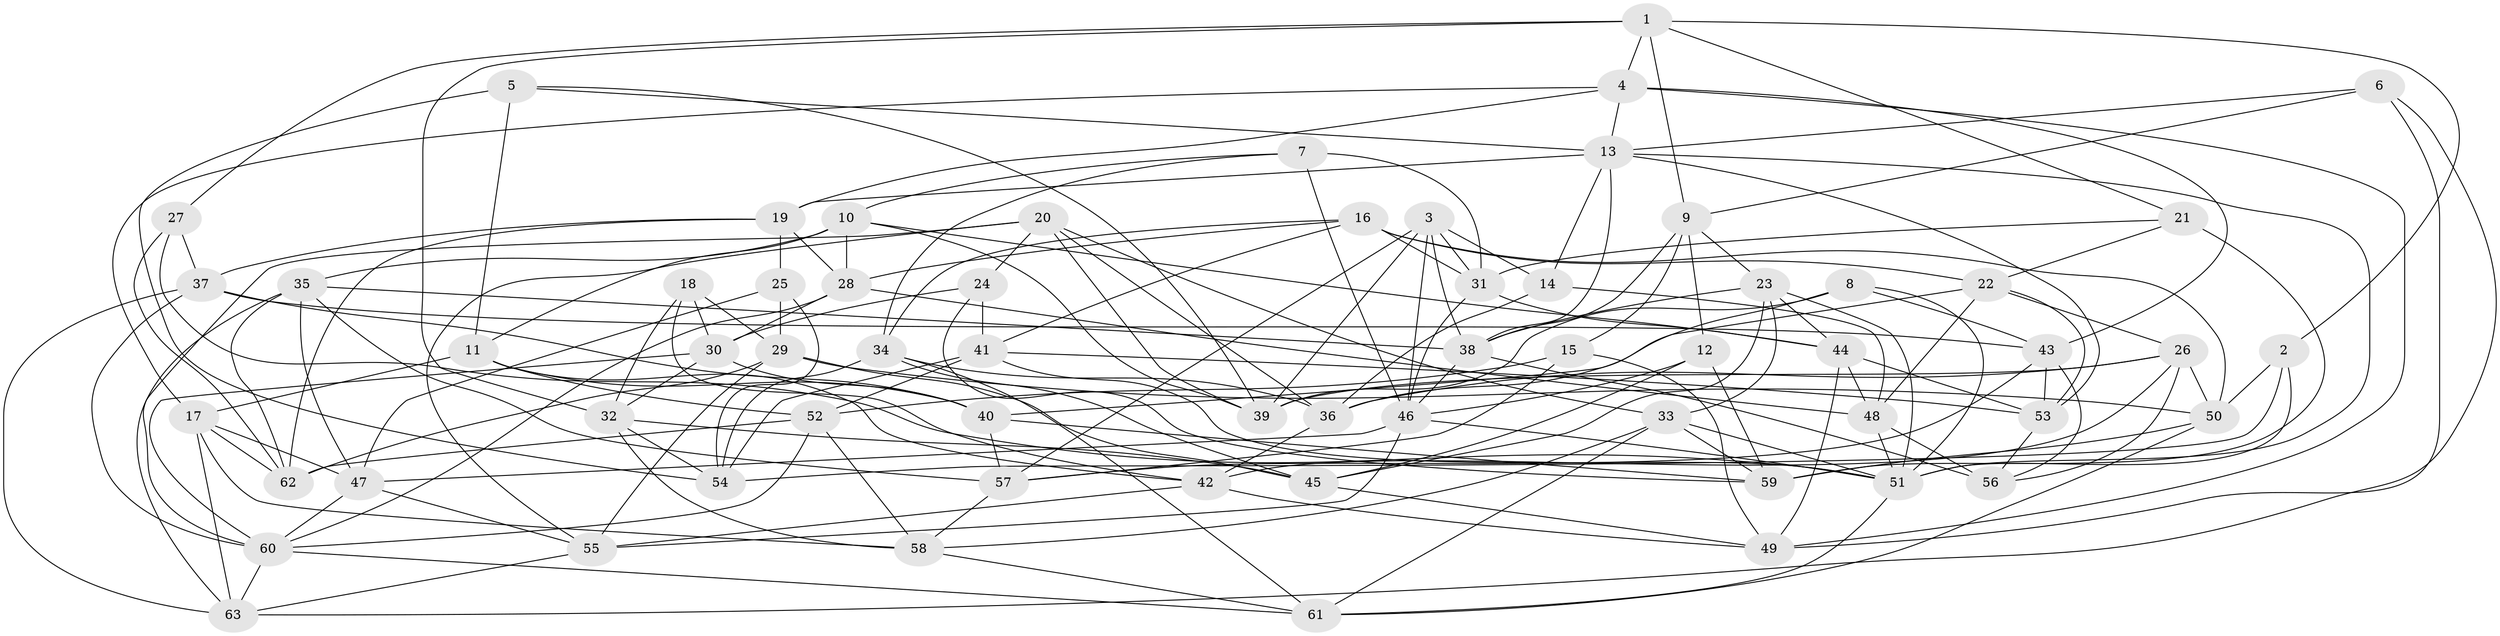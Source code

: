 // original degree distribution, {4: 1.0}
// Generated by graph-tools (version 1.1) at 2025/50/03/09/25 03:50:54]
// undirected, 63 vertices, 181 edges
graph export_dot {
graph [start="1"]
  node [color=gray90,style=filled];
  1;
  2;
  3;
  4;
  5;
  6;
  7;
  8;
  9;
  10;
  11;
  12;
  13;
  14;
  15;
  16;
  17;
  18;
  19;
  20;
  21;
  22;
  23;
  24;
  25;
  26;
  27;
  28;
  29;
  30;
  31;
  32;
  33;
  34;
  35;
  36;
  37;
  38;
  39;
  40;
  41;
  42;
  43;
  44;
  45;
  46;
  47;
  48;
  49;
  50;
  51;
  52;
  53;
  54;
  55;
  56;
  57;
  58;
  59;
  60;
  61;
  62;
  63;
  1 -- 2 [weight=1.0];
  1 -- 4 [weight=1.0];
  1 -- 9 [weight=1.0];
  1 -- 21 [weight=1.0];
  1 -- 27 [weight=1.0];
  1 -- 32 [weight=1.0];
  2 -- 50 [weight=1.0];
  2 -- 51 [weight=1.0];
  2 -- 54 [weight=1.0];
  3 -- 14 [weight=1.0];
  3 -- 31 [weight=1.0];
  3 -- 38 [weight=1.0];
  3 -- 39 [weight=1.0];
  3 -- 46 [weight=1.0];
  3 -- 57 [weight=1.0];
  4 -- 13 [weight=1.0];
  4 -- 17 [weight=1.0];
  4 -- 19 [weight=1.0];
  4 -- 43 [weight=1.0];
  4 -- 49 [weight=1.0];
  5 -- 11 [weight=1.0];
  5 -- 13 [weight=1.0];
  5 -- 39 [weight=1.0];
  5 -- 54 [weight=1.0];
  6 -- 9 [weight=1.0];
  6 -- 13 [weight=1.0];
  6 -- 49 [weight=1.0];
  6 -- 63 [weight=1.0];
  7 -- 10 [weight=1.0];
  7 -- 31 [weight=1.0];
  7 -- 34 [weight=1.0];
  7 -- 46 [weight=1.0];
  8 -- 36 [weight=1.0];
  8 -- 39 [weight=1.0];
  8 -- 43 [weight=1.0];
  8 -- 51 [weight=1.0];
  9 -- 12 [weight=1.0];
  9 -- 15 [weight=1.0];
  9 -- 23 [weight=1.0];
  9 -- 38 [weight=1.0];
  10 -- 11 [weight=1.0];
  10 -- 28 [weight=1.0];
  10 -- 35 [weight=1.0];
  10 -- 39 [weight=1.0];
  10 -- 44 [weight=1.0];
  11 -- 17 [weight=1.0];
  11 -- 40 [weight=1.0];
  11 -- 42 [weight=1.0];
  11 -- 52 [weight=1.0];
  12 -- 45 [weight=1.0];
  12 -- 46 [weight=1.0];
  12 -- 59 [weight=1.0];
  13 -- 14 [weight=1.0];
  13 -- 19 [weight=1.0];
  13 -- 38 [weight=1.0];
  13 -- 51 [weight=1.0];
  13 -- 53 [weight=1.0];
  14 -- 36 [weight=1.0];
  14 -- 48 [weight=1.0];
  15 -- 49 [weight=1.0];
  15 -- 52 [weight=1.0];
  15 -- 57 [weight=1.0];
  16 -- 22 [weight=1.0];
  16 -- 28 [weight=1.0];
  16 -- 31 [weight=1.0];
  16 -- 34 [weight=1.0];
  16 -- 41 [weight=1.0];
  16 -- 50 [weight=1.0];
  17 -- 47 [weight=1.0];
  17 -- 58 [weight=1.0];
  17 -- 62 [weight=1.0];
  17 -- 63 [weight=1.0];
  18 -- 29 [weight=1.0];
  18 -- 30 [weight=1.0];
  18 -- 32 [weight=1.0];
  18 -- 42 [weight=1.0];
  19 -- 25 [weight=1.0];
  19 -- 28 [weight=1.0];
  19 -- 37 [weight=1.0];
  19 -- 62 [weight=1.0];
  20 -- 24 [weight=1.0];
  20 -- 33 [weight=1.0];
  20 -- 36 [weight=1.0];
  20 -- 39 [weight=1.0];
  20 -- 55 [weight=1.0];
  20 -- 60 [weight=1.0];
  21 -- 22 [weight=1.0];
  21 -- 31 [weight=1.0];
  21 -- 59 [weight=1.0];
  22 -- 26 [weight=1.0];
  22 -- 40 [weight=1.0];
  22 -- 48 [weight=1.0];
  22 -- 53 [weight=1.0];
  23 -- 33 [weight=1.0];
  23 -- 38 [weight=1.0];
  23 -- 44 [weight=1.0];
  23 -- 45 [weight=1.0];
  23 -- 51 [weight=1.0];
  24 -- 30 [weight=1.0];
  24 -- 41 [weight=1.0];
  24 -- 59 [weight=1.0];
  25 -- 29 [weight=1.0];
  25 -- 47 [weight=1.0];
  25 -- 54 [weight=1.0];
  26 -- 36 [weight=1.0];
  26 -- 39 [weight=1.0];
  26 -- 42 [weight=1.0];
  26 -- 50 [weight=1.0];
  26 -- 56 [weight=1.0];
  27 -- 37 [weight=1.0];
  27 -- 51 [weight=1.0];
  27 -- 62 [weight=1.0];
  28 -- 30 [weight=1.0];
  28 -- 48 [weight=1.0];
  28 -- 60 [weight=1.0];
  29 -- 45 [weight=1.0];
  29 -- 50 [weight=1.0];
  29 -- 55 [weight=1.0];
  29 -- 62 [weight=1.0];
  30 -- 32 [weight=1.0];
  30 -- 40 [weight=1.0];
  30 -- 60 [weight=1.0];
  31 -- 44 [weight=1.0];
  31 -- 46 [weight=1.0];
  32 -- 45 [weight=1.0];
  32 -- 54 [weight=1.0];
  32 -- 58 [weight=1.0];
  33 -- 51 [weight=1.0];
  33 -- 58 [weight=1.0];
  33 -- 59 [weight=1.0];
  33 -- 61 [weight=1.0];
  34 -- 36 [weight=1.0];
  34 -- 45 [weight=1.0];
  34 -- 54 [weight=1.0];
  34 -- 61 [weight=1.0];
  35 -- 38 [weight=1.0];
  35 -- 47 [weight=1.0];
  35 -- 57 [weight=1.0];
  35 -- 62 [weight=1.0];
  35 -- 63 [weight=1.0];
  36 -- 42 [weight=1.0];
  37 -- 40 [weight=1.0];
  37 -- 43 [weight=1.0];
  37 -- 60 [weight=1.0];
  37 -- 63 [weight=1.0];
  38 -- 46 [weight=1.0];
  38 -- 56 [weight=2.0];
  40 -- 57 [weight=1.0];
  40 -- 59 [weight=1.0];
  41 -- 51 [weight=1.0];
  41 -- 52 [weight=1.0];
  41 -- 53 [weight=1.0];
  41 -- 54 [weight=1.0];
  42 -- 49 [weight=1.0];
  42 -- 55 [weight=1.0];
  43 -- 53 [weight=1.0];
  43 -- 56 [weight=1.0];
  43 -- 57 [weight=1.0];
  44 -- 48 [weight=1.0];
  44 -- 49 [weight=1.0];
  44 -- 53 [weight=1.0];
  45 -- 49 [weight=1.0];
  46 -- 47 [weight=1.0];
  46 -- 51 [weight=1.0];
  46 -- 55 [weight=1.0];
  47 -- 55 [weight=1.0];
  47 -- 60 [weight=1.0];
  48 -- 51 [weight=1.0];
  48 -- 56 [weight=1.0];
  50 -- 59 [weight=1.0];
  50 -- 61 [weight=1.0];
  51 -- 61 [weight=1.0];
  52 -- 58 [weight=1.0];
  52 -- 60 [weight=1.0];
  52 -- 62 [weight=1.0];
  53 -- 56 [weight=1.0];
  55 -- 63 [weight=1.0];
  57 -- 58 [weight=1.0];
  58 -- 61 [weight=1.0];
  60 -- 61 [weight=1.0];
  60 -- 63 [weight=1.0];
}
